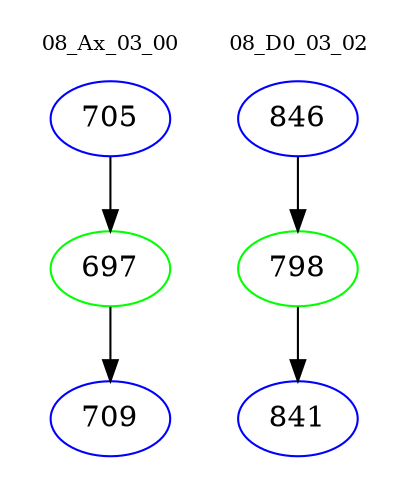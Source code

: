 digraph{
subgraph cluster_0 {
color = white
label = "08_Ax_03_00";
fontsize=10;
T0_705 [label="705", color="blue"]
T0_705 -> T0_697 [color="black"]
T0_697 [label="697", color="green"]
T0_697 -> T0_709 [color="black"]
T0_709 [label="709", color="blue"]
}
subgraph cluster_1 {
color = white
label = "08_D0_03_02";
fontsize=10;
T1_846 [label="846", color="blue"]
T1_846 -> T1_798 [color="black"]
T1_798 [label="798", color="green"]
T1_798 -> T1_841 [color="black"]
T1_841 [label="841", color="blue"]
}
}
